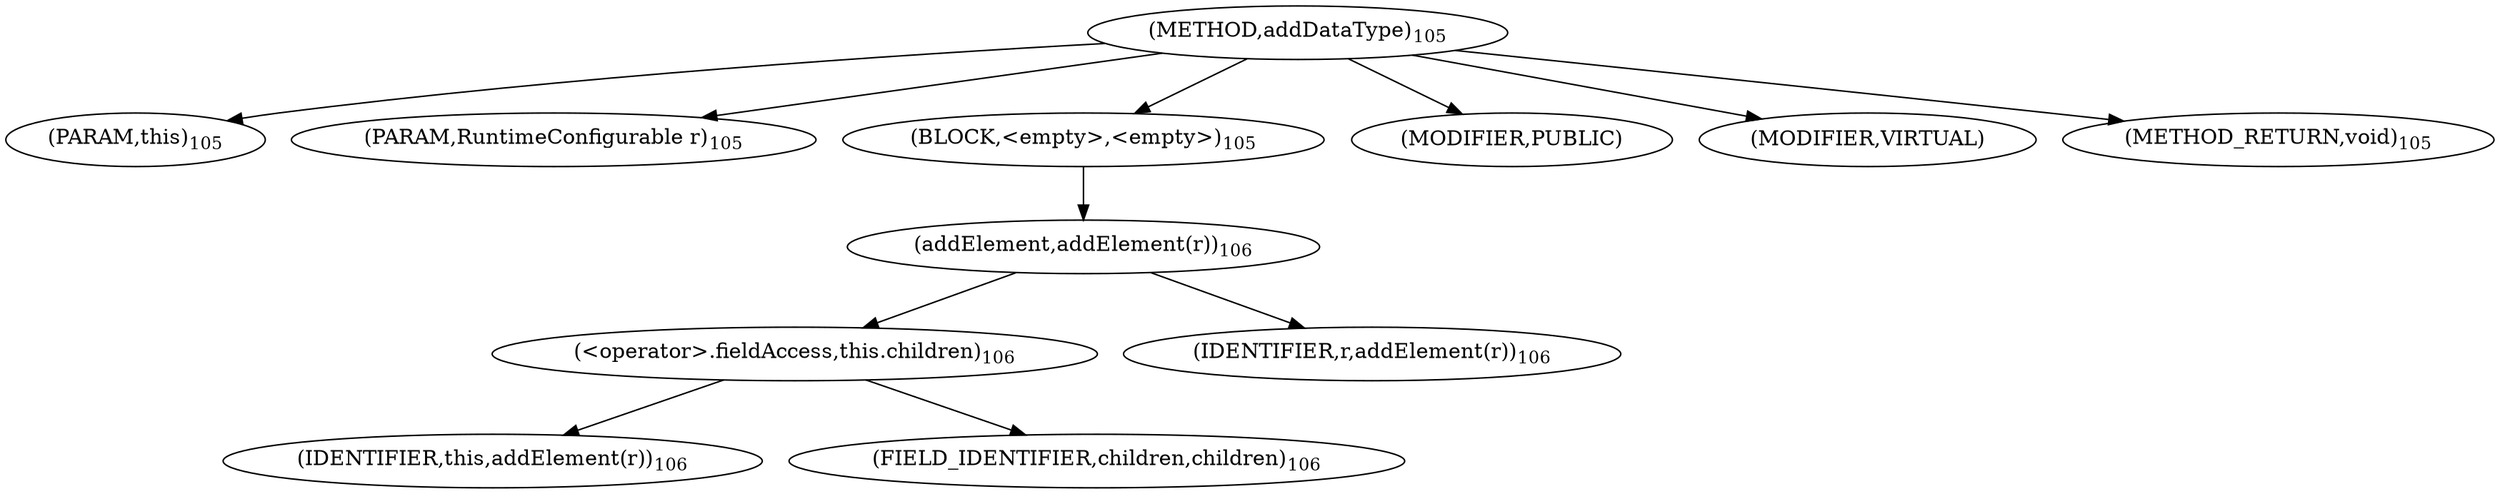 digraph "addDataType" {  
"164" [label = <(METHOD,addDataType)<SUB>105</SUB>> ]
"165" [label = <(PARAM,this)<SUB>105</SUB>> ]
"166" [label = <(PARAM,RuntimeConfigurable r)<SUB>105</SUB>> ]
"167" [label = <(BLOCK,&lt;empty&gt;,&lt;empty&gt;)<SUB>105</SUB>> ]
"168" [label = <(addElement,addElement(r))<SUB>106</SUB>> ]
"169" [label = <(&lt;operator&gt;.fieldAccess,this.children)<SUB>106</SUB>> ]
"170" [label = <(IDENTIFIER,this,addElement(r))<SUB>106</SUB>> ]
"171" [label = <(FIELD_IDENTIFIER,children,children)<SUB>106</SUB>> ]
"172" [label = <(IDENTIFIER,r,addElement(r))<SUB>106</SUB>> ]
"173" [label = <(MODIFIER,PUBLIC)> ]
"174" [label = <(MODIFIER,VIRTUAL)> ]
"175" [label = <(METHOD_RETURN,void)<SUB>105</SUB>> ]
  "164" -> "165" 
  "164" -> "166" 
  "164" -> "167" 
  "164" -> "173" 
  "164" -> "174" 
  "164" -> "175" 
  "167" -> "168" 
  "168" -> "169" 
  "168" -> "172" 
  "169" -> "170" 
  "169" -> "171" 
}
